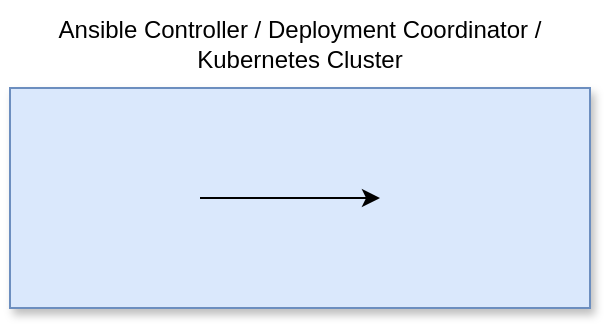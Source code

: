 <mxfile version="10.6.7" type="device"><diagram id="chlH17etvcIZeF1SE7gW" name="Page-1"><mxGraphModel dx="1154" dy="774" grid="1" gridSize="10" guides="1" tooltips="1" connect="1" arrows="1" fold="1" page="1" pageScale="1" pageWidth="850" pageHeight="1100" math="0" shadow="0"><root><mxCell id="0"/><mxCell id="1" parent="0"/><mxCell id="upKfqHQZePLISP9HRip6-7" value="" style="rounded=0;whiteSpace=wrap;html=1;shadow=1;glass=0;comic=0;fillColor=#dae8fc;strokeColor=#6c8ebf;" parent="1" vertex="1"><mxGeometry x="240" y="100" width="290" height="110" as="geometry"/></mxCell><mxCell id="upKfqHQZePLISP9HRip6-26" style="edgeStyle=orthogonalEdgeStyle;rounded=0;orthogonalLoop=1;jettySize=auto;html=1;exitX=1;exitY=0.5;exitDx=0;exitDy=0;entryX=0;entryY=0.5;entryDx=0;entryDy=0;" parent="1" source="upKfqHQZePLISP9HRip6-6" target="upKfqHQZePLISP9HRip6-8" edge="1"><mxGeometry relative="1" as="geometry"><mxPoint x="260" y="254" as="targetPoint"/></mxGeometry></mxCell><mxCell id="upKfqHQZePLISP9HRip6-6" value="" style="shape=image;imageAspect=0;aspect=fixed;verticalLabelPosition=bottom;verticalAlign=top;rounded=1;shadow=1;glass=0;comic=0;image=https://avatars2.githubusercontent.com/u/37451067?s=400&amp;v=4;" parent="1" vertex="1"><mxGeometry x="265" y="120" width="70" height="70" as="geometry"/></mxCell><mxCell id="upKfqHQZePLISP9HRip6-8" value="" style="shape=image;verticalLabelPosition=bottom;labelBackgroundColor=#ffffff;verticalAlign=top;aspect=fixed;imageAspect=0;image=https://kubernetes.io/images/favicon.png;" parent="1" vertex="1"><mxGeometry x="425" y="115" width="80" height="80" as="geometry"/></mxCell><mxCell id="upKfqHQZePLISP9HRip6-35" value="Ansible Controller / Deployment Coordinator /&lt;br&gt;Kubernetes Cluster&lt;br&gt;" style="text;html=1;strokeColor=none;fillColor=none;align=center;verticalAlign=middle;whiteSpace=wrap;rounded=0;shadow=1;glass=0;comic=0;" parent="1" vertex="1"><mxGeometry x="260" y="60" width="250" height="35" as="geometry"/></mxCell></root></mxGraphModel></diagram></mxfile>